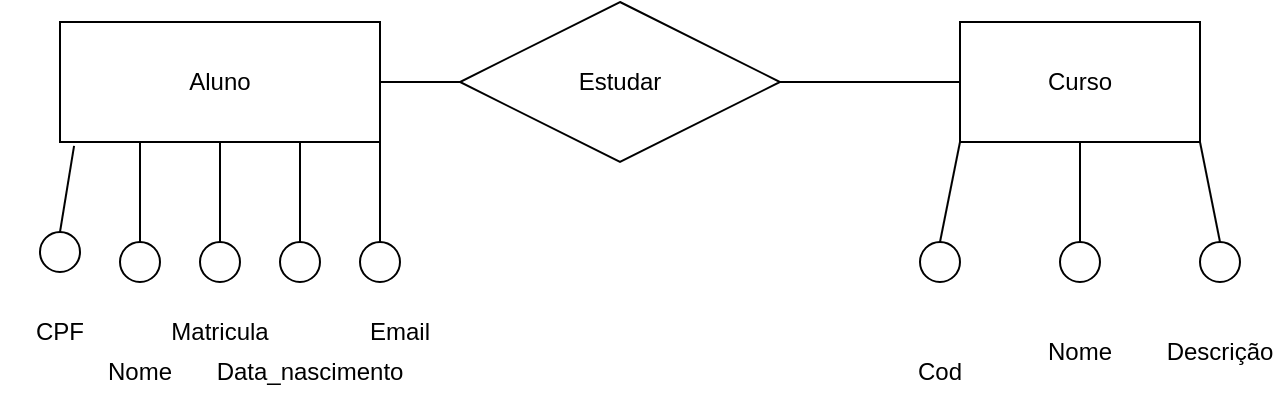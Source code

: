 <mxfile version="24.4.8" type="github">
  <diagram name="Página-1" id="5dWFfuOaC475zy8L4_NB">
    <mxGraphModel dx="1434" dy="790" grid="1" gridSize="10" guides="1" tooltips="1" connect="1" arrows="1" fold="1" page="1" pageScale="1" pageWidth="827" pageHeight="1169" math="0" shadow="0">
      <root>
        <mxCell id="0" />
        <mxCell id="1" parent="0" />
        <mxCell id="Z--hIBAJicEllJrmKD-w-1" value="Estudar" style="rhombus;whiteSpace=wrap;html=1;" vertex="1" parent="1">
          <mxGeometry x="320" y="70" width="160" height="80" as="geometry" />
        </mxCell>
        <mxCell id="Z--hIBAJicEllJrmKD-w-3" value="Aluno" style="rounded=0;whiteSpace=wrap;html=1;" vertex="1" parent="1">
          <mxGeometry x="120" y="80" width="160" height="60" as="geometry" />
        </mxCell>
        <mxCell id="Z--hIBAJicEllJrmKD-w-4" value="Curso" style="rounded=0;whiteSpace=wrap;html=1;" vertex="1" parent="1">
          <mxGeometry x="570" y="80" width="120" height="60" as="geometry" />
        </mxCell>
        <mxCell id="Z--hIBAJicEllJrmKD-w-5" value="" style="endArrow=none;html=1;rounded=0;entryX=0;entryY=0.5;entryDx=0;entryDy=0;" edge="1" parent="1" target="Z--hIBAJicEllJrmKD-w-4">
          <mxGeometry width="50" height="50" relative="1" as="geometry">
            <mxPoint x="480" y="110" as="sourcePoint" />
            <mxPoint x="530" y="60" as="targetPoint" />
          </mxGeometry>
        </mxCell>
        <mxCell id="Z--hIBAJicEllJrmKD-w-7" value="" style="endArrow=none;html=1;rounded=0;entryX=0;entryY=0.5;entryDx=0;entryDy=0;exitX=1;exitY=0.5;exitDx=0;exitDy=0;" edge="1" parent="1" source="Z--hIBAJicEllJrmKD-w-3" target="Z--hIBAJicEllJrmKD-w-1">
          <mxGeometry width="50" height="50" relative="1" as="geometry">
            <mxPoint x="250" y="120" as="sourcePoint" />
            <mxPoint x="320" y="120" as="targetPoint" />
          </mxGeometry>
        </mxCell>
        <mxCell id="Z--hIBAJicEllJrmKD-w-9" value="" style="ellipse;whiteSpace=wrap;html=1;aspect=fixed;" vertex="1" parent="1">
          <mxGeometry x="110" y="185" width="20" height="20" as="geometry" />
        </mxCell>
        <mxCell id="Z--hIBAJicEllJrmKD-w-12" value="" style="ellipse;whiteSpace=wrap;html=1;aspect=fixed;" vertex="1" parent="1">
          <mxGeometry x="150" y="190" width="20" height="20" as="geometry" />
        </mxCell>
        <mxCell id="Z--hIBAJicEllJrmKD-w-13" value="" style="ellipse;whiteSpace=wrap;html=1;aspect=fixed;" vertex="1" parent="1">
          <mxGeometry x="190" y="190" width="20" height="20" as="geometry" />
        </mxCell>
        <mxCell id="Z--hIBAJicEllJrmKD-w-14" value="" style="ellipse;whiteSpace=wrap;html=1;aspect=fixed;" vertex="1" parent="1">
          <mxGeometry x="230" y="190" width="20" height="20" as="geometry" />
        </mxCell>
        <mxCell id="Z--hIBAJicEllJrmKD-w-15" value="" style="ellipse;whiteSpace=wrap;html=1;aspect=fixed;" vertex="1" parent="1">
          <mxGeometry x="550" y="190" width="20" height="20" as="geometry" />
        </mxCell>
        <mxCell id="Z--hIBAJicEllJrmKD-w-16" value="" style="ellipse;whiteSpace=wrap;html=1;aspect=fixed;" vertex="1" parent="1">
          <mxGeometry x="620" y="190" width="20" height="20" as="geometry" />
        </mxCell>
        <mxCell id="Z--hIBAJicEllJrmKD-w-17" value="" style="ellipse;whiteSpace=wrap;html=1;aspect=fixed;" vertex="1" parent="1">
          <mxGeometry x="690" y="190" width="20" height="20" as="geometry" />
        </mxCell>
        <mxCell id="Z--hIBAJicEllJrmKD-w-18" value="CPF" style="text;strokeColor=none;align=center;fillColor=none;html=1;verticalAlign=middle;whiteSpace=wrap;rounded=0;" vertex="1" parent="1">
          <mxGeometry x="90" y="220" width="60" height="30" as="geometry" />
        </mxCell>
        <mxCell id="Z--hIBAJicEllJrmKD-w-19" value="Nome" style="text;strokeColor=none;align=center;fillColor=none;html=1;verticalAlign=middle;whiteSpace=wrap;rounded=0;" vertex="1" parent="1">
          <mxGeometry x="130" y="240" width="60" height="30" as="geometry" />
        </mxCell>
        <mxCell id="Z--hIBAJicEllJrmKD-w-20" value="Matricula" style="text;strokeColor=none;align=center;fillColor=none;html=1;verticalAlign=middle;whiteSpace=wrap;rounded=0;" vertex="1" parent="1">
          <mxGeometry x="170" y="220" width="60" height="30" as="geometry" />
        </mxCell>
        <mxCell id="Z--hIBAJicEllJrmKD-w-21" value="Data_nascimento" style="text;strokeColor=none;align=center;fillColor=none;html=1;verticalAlign=middle;whiteSpace=wrap;rounded=0;" vertex="1" parent="1">
          <mxGeometry x="215" y="240" width="60" height="30" as="geometry" />
        </mxCell>
        <mxCell id="Z--hIBAJicEllJrmKD-w-22" value="" style="ellipse;whiteSpace=wrap;html=1;aspect=fixed;fillStyle=auto;" vertex="1" parent="1">
          <mxGeometry x="270" y="190" width="20" height="20" as="geometry" />
        </mxCell>
        <mxCell id="Z--hIBAJicEllJrmKD-w-23" value="Email" style="text;strokeColor=none;align=center;fillColor=none;html=1;verticalAlign=middle;whiteSpace=wrap;rounded=0;" vertex="1" parent="1">
          <mxGeometry x="260" y="220" width="60" height="30" as="geometry" />
        </mxCell>
        <mxCell id="Z--hIBAJicEllJrmKD-w-24" value="" style="endArrow=none;html=1;rounded=0;exitX=0.5;exitY=0;exitDx=0;exitDy=0;entryX=0.044;entryY=1.033;entryDx=0;entryDy=0;entryPerimeter=0;" edge="1" parent="1" source="Z--hIBAJicEllJrmKD-w-9" target="Z--hIBAJicEllJrmKD-w-3">
          <mxGeometry width="50" height="50" relative="1" as="geometry">
            <mxPoint x="70" y="190" as="sourcePoint" />
            <mxPoint x="120" y="140" as="targetPoint" />
          </mxGeometry>
        </mxCell>
        <mxCell id="Z--hIBAJicEllJrmKD-w-25" value="" style="endArrow=none;html=1;rounded=0;exitX=0.5;exitY=0;exitDx=0;exitDy=0;entryX=0.25;entryY=1;entryDx=0;entryDy=0;" edge="1" parent="1" source="Z--hIBAJicEllJrmKD-w-12" target="Z--hIBAJicEllJrmKD-w-3">
          <mxGeometry width="50" height="50" relative="1" as="geometry">
            <mxPoint x="130" y="195" as="sourcePoint" />
            <mxPoint x="137" y="152" as="targetPoint" />
          </mxGeometry>
        </mxCell>
        <mxCell id="Z--hIBAJicEllJrmKD-w-26" value="" style="endArrow=none;html=1;rounded=0;entryX=0.5;entryY=1;entryDx=0;entryDy=0;exitX=0.5;exitY=0;exitDx=0;exitDy=0;" edge="1" parent="1" source="Z--hIBAJicEllJrmKD-w-13" target="Z--hIBAJicEllJrmKD-w-3">
          <mxGeometry width="50" height="50" relative="1" as="geometry">
            <mxPoint x="200" y="170" as="sourcePoint" />
            <mxPoint x="147" y="162" as="targetPoint" />
          </mxGeometry>
        </mxCell>
        <mxCell id="Z--hIBAJicEllJrmKD-w-27" value="" style="endArrow=none;html=1;rounded=0;entryX=0.75;entryY=1;entryDx=0;entryDy=0;exitX=0.5;exitY=0;exitDx=0;exitDy=0;" edge="1" parent="1" source="Z--hIBAJicEllJrmKD-w-14" target="Z--hIBAJicEllJrmKD-w-3">
          <mxGeometry width="50" height="50" relative="1" as="geometry">
            <mxPoint x="240" y="170" as="sourcePoint" />
            <mxPoint x="157" y="172" as="targetPoint" />
          </mxGeometry>
        </mxCell>
        <mxCell id="Z--hIBAJicEllJrmKD-w-28" value="" style="endArrow=none;html=1;rounded=0;entryX=1;entryY=1;entryDx=0;entryDy=0;exitX=0.5;exitY=0;exitDx=0;exitDy=0;" edge="1" parent="1" source="Z--hIBAJicEllJrmKD-w-22" target="Z--hIBAJicEllJrmKD-w-3">
          <mxGeometry width="50" height="50" relative="1" as="geometry">
            <mxPoint x="280" y="170" as="sourcePoint" />
            <mxPoint x="167" y="182" as="targetPoint" />
          </mxGeometry>
        </mxCell>
        <mxCell id="Z--hIBAJicEllJrmKD-w-29" value="" style="endArrow=none;html=1;rounded=0;entryX=0;entryY=1;entryDx=0;entryDy=0;exitX=0.5;exitY=0;exitDx=0;exitDy=0;" edge="1" parent="1" source="Z--hIBAJicEllJrmKD-w-15" target="Z--hIBAJicEllJrmKD-w-4">
          <mxGeometry width="50" height="50" relative="1" as="geometry">
            <mxPoint x="390" y="430" as="sourcePoint" />
            <mxPoint x="440" y="380" as="targetPoint" />
          </mxGeometry>
        </mxCell>
        <mxCell id="Z--hIBAJicEllJrmKD-w-30" value="" style="endArrow=none;html=1;rounded=0;entryX=0.5;entryY=1;entryDx=0;entryDy=0;exitX=0.5;exitY=0;exitDx=0;exitDy=0;" edge="1" parent="1" source="Z--hIBAJicEllJrmKD-w-16" target="Z--hIBAJicEllJrmKD-w-4">
          <mxGeometry width="50" height="50" relative="1" as="geometry">
            <mxPoint x="630" y="180" as="sourcePoint" />
            <mxPoint x="440" y="380" as="targetPoint" />
          </mxGeometry>
        </mxCell>
        <mxCell id="Z--hIBAJicEllJrmKD-w-31" value="" style="endArrow=none;html=1;rounded=0;entryX=1;entryY=1;entryDx=0;entryDy=0;exitX=0.5;exitY=0;exitDx=0;exitDy=0;" edge="1" parent="1" source="Z--hIBAJicEllJrmKD-w-17" target="Z--hIBAJicEllJrmKD-w-4">
          <mxGeometry width="50" height="50" relative="1" as="geometry">
            <mxPoint x="390" y="430" as="sourcePoint" />
            <mxPoint x="440" y="380" as="targetPoint" />
          </mxGeometry>
        </mxCell>
        <mxCell id="Z--hIBAJicEllJrmKD-w-32" value="Cod" style="text;strokeColor=none;align=center;fillColor=none;html=1;verticalAlign=middle;whiteSpace=wrap;rounded=0;" vertex="1" parent="1">
          <mxGeometry x="530" y="240" width="60" height="30" as="geometry" />
        </mxCell>
        <mxCell id="Z--hIBAJicEllJrmKD-w-34" value="Nome" style="text;strokeColor=none;align=center;fillColor=none;html=1;verticalAlign=middle;whiteSpace=wrap;rounded=0;" vertex="1" parent="1">
          <mxGeometry x="600" y="230" width="60" height="30" as="geometry" />
        </mxCell>
        <mxCell id="Z--hIBAJicEllJrmKD-w-35" value="Descrição" style="text;strokeColor=none;align=center;fillColor=none;html=1;verticalAlign=middle;whiteSpace=wrap;rounded=0;" vertex="1" parent="1">
          <mxGeometry x="670" y="230" width="60" height="30" as="geometry" />
        </mxCell>
      </root>
    </mxGraphModel>
  </diagram>
</mxfile>
